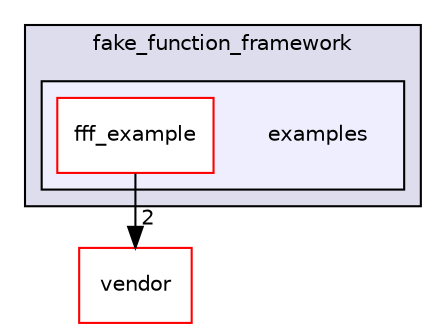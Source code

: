 digraph "muju/vendor/ceedling/plugins/fake_function_framework/examples" {
  compound=true
  node [ fontsize="10", fontname="Helvetica"];
  edge [ labelfontsize="10", labelfontname="Helvetica"];
  subgraph clusterdir_48aaa27054d806091e5c0480a8c66372 {
    graph [ bgcolor="#ddddee", pencolor="black", label="fake_function_framework" fontname="Helvetica", fontsize="10", URL="dir_48aaa27054d806091e5c0480a8c66372.html"]
  subgraph clusterdir_9f6f953f99bcbecc6dc5118a3d5087c9 {
    graph [ bgcolor="#eeeeff", pencolor="black", label="" URL="dir_9f6f953f99bcbecc6dc5118a3d5087c9.html"];
    dir_9f6f953f99bcbecc6dc5118a3d5087c9 [shape=plaintext label="examples"];
    dir_e43a7948ccc2a767082a3a4ffc97f022 [shape=box label="fff_example" color="red" fillcolor="white" style="filled" URL="dir_e43a7948ccc2a767082a3a4ffc97f022.html"];
  }
  }
  dir_dee195845ab3b7fc5359b8f8ad33bf1d [shape=box label="vendor" fillcolor="white" style="filled" color="red" URL="dir_dee195845ab3b7fc5359b8f8ad33bf1d.html"];
  dir_e43a7948ccc2a767082a3a4ffc97f022->dir_dee195845ab3b7fc5359b8f8ad33bf1d [headlabel="2", labeldistance=1.5 headhref="dir_000120_000125.html"];
}
